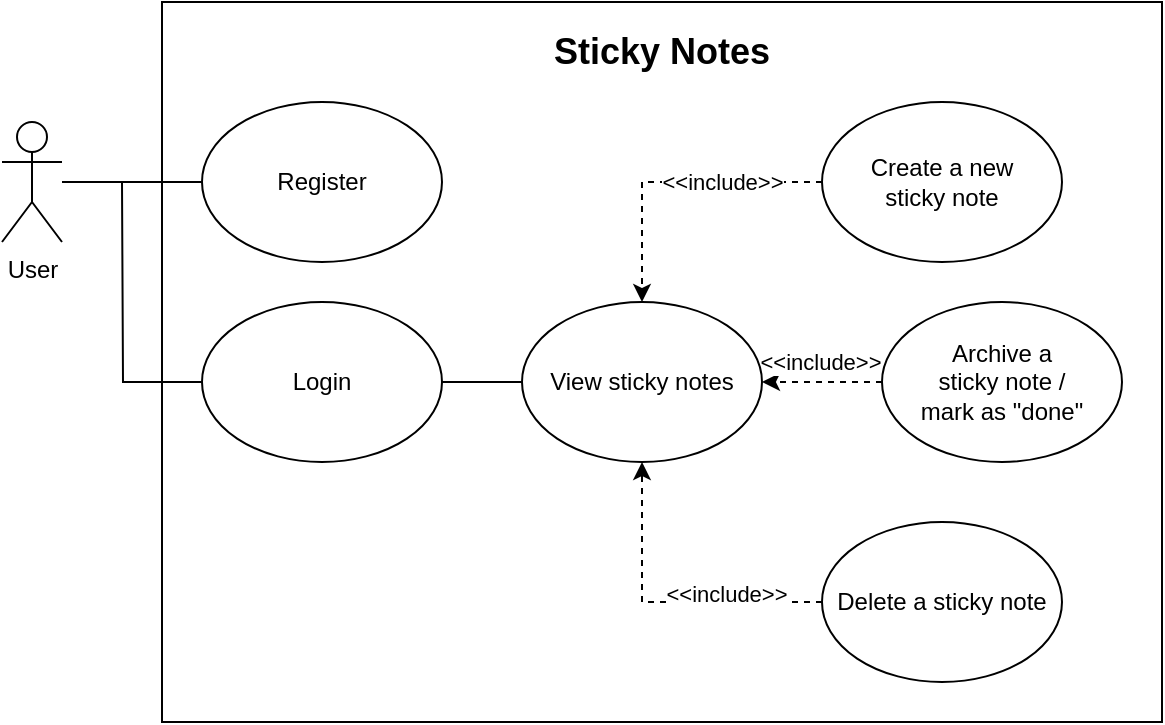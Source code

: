 <mxfile version="24.4.0" type="device">
  <diagram name="Page-1" id="y0fXZsP12we2xpJl7bDv">
    <mxGraphModel dx="867" dy="570" grid="1" gridSize="10" guides="1" tooltips="1" connect="1" arrows="1" fold="1" page="1" pageScale="1" pageWidth="850" pageHeight="1100" math="0" shadow="0">
      <root>
        <mxCell id="0" />
        <mxCell id="1" parent="0" />
        <mxCell id="illKjyLx86xLcSt3p9vl-7" value="" style="rounded=0;whiteSpace=wrap;html=1;" vertex="1" parent="1">
          <mxGeometry x="200" y="60" width="500" height="360" as="geometry" />
        </mxCell>
        <mxCell id="illKjyLx86xLcSt3p9vl-1" value="User" style="shape=umlActor;verticalLabelPosition=bottom;verticalAlign=top;html=1;outlineConnect=0;" vertex="1" parent="1">
          <mxGeometry x="120" y="120" width="30" height="60" as="geometry" />
        </mxCell>
        <mxCell id="illKjyLx86xLcSt3p9vl-15" style="edgeStyle=orthogonalEdgeStyle;rounded=0;orthogonalLoop=1;jettySize=auto;html=1;exitX=0;exitY=0.5;exitDx=0;exitDy=0;dashed=1;" edge="1" parent="1" source="illKjyLx86xLcSt3p9vl-4" target="illKjyLx86xLcSt3p9vl-13">
          <mxGeometry relative="1" as="geometry" />
        </mxCell>
        <mxCell id="illKjyLx86xLcSt3p9vl-18" value="&amp;lt;&amp;lt;include&amp;gt;&amp;gt;" style="edgeLabel;html=1;align=center;verticalAlign=middle;resizable=0;points=[];" vertex="1" connectable="0" parent="illKjyLx86xLcSt3p9vl-15">
          <mxGeometry x="-0.744" y="1" relative="1" as="geometry">
            <mxPoint x="-31" y="-1" as="offset" />
          </mxGeometry>
        </mxCell>
        <mxCell id="illKjyLx86xLcSt3p9vl-4" value="Create a new&lt;div&gt;sticky note&lt;/div&gt;" style="ellipse;whiteSpace=wrap;html=1;" vertex="1" parent="1">
          <mxGeometry x="530" y="110" width="120" height="80" as="geometry" />
        </mxCell>
        <mxCell id="illKjyLx86xLcSt3p9vl-16" style="edgeStyle=orthogonalEdgeStyle;rounded=0;orthogonalLoop=1;jettySize=auto;html=1;exitX=0;exitY=0.5;exitDx=0;exitDy=0;dashed=1;" edge="1" parent="1" source="illKjyLx86xLcSt3p9vl-5" target="illKjyLx86xLcSt3p9vl-13">
          <mxGeometry relative="1" as="geometry" />
        </mxCell>
        <mxCell id="illKjyLx86xLcSt3p9vl-20" value="&amp;lt;&amp;lt;include&amp;gt;&amp;gt;" style="edgeLabel;html=1;align=center;verticalAlign=middle;resizable=0;points=[];" vertex="1" connectable="0" parent="illKjyLx86xLcSt3p9vl-16">
          <mxGeometry x="-0.174" y="-2" relative="1" as="geometry">
            <mxPoint x="-6" y="-8" as="offset" />
          </mxGeometry>
        </mxCell>
        <mxCell id="illKjyLx86xLcSt3p9vl-5" value="Archive a&lt;div&gt;sticky note&amp;nbsp;&lt;span style=&quot;background-color: initial;&quot;&gt;/&lt;/span&gt;&lt;/div&gt;&lt;div&gt;&lt;span style=&quot;background-color: initial;&quot;&gt;mark as &quot;done&quot;&lt;/span&gt;&lt;/div&gt;" style="ellipse;whiteSpace=wrap;html=1;perimeterSpacing=0;" vertex="1" parent="1">
          <mxGeometry x="560" y="210" width="120" height="80" as="geometry" />
        </mxCell>
        <mxCell id="illKjyLx86xLcSt3p9vl-17" style="edgeStyle=orthogonalEdgeStyle;rounded=0;orthogonalLoop=1;jettySize=auto;html=1;exitX=0;exitY=0.5;exitDx=0;exitDy=0;entryX=0.5;entryY=1;entryDx=0;entryDy=0;dashed=1;" edge="1" parent="1" source="illKjyLx86xLcSt3p9vl-6" target="illKjyLx86xLcSt3p9vl-13">
          <mxGeometry relative="1" as="geometry" />
        </mxCell>
        <mxCell id="illKjyLx86xLcSt3p9vl-19" value="&amp;lt;&amp;lt;include&amp;gt;&amp;gt;" style="edgeLabel;html=1;align=center;verticalAlign=middle;resizable=0;points=[];" vertex="1" connectable="0" parent="illKjyLx86xLcSt3p9vl-17">
          <mxGeometry x="-0.399" y="-4" relative="1" as="geometry">
            <mxPoint as="offset" />
          </mxGeometry>
        </mxCell>
        <mxCell id="illKjyLx86xLcSt3p9vl-6" value="Delete a sticky note" style="ellipse;whiteSpace=wrap;html=1;" vertex="1" parent="1">
          <mxGeometry x="530" y="320" width="120" height="80" as="geometry" />
        </mxCell>
        <mxCell id="illKjyLx86xLcSt3p9vl-8" value="Sticky Notes" style="text;html=1;align=center;verticalAlign=middle;whiteSpace=wrap;rounded=0;fontStyle=1;fontSize=18;" vertex="1" parent="1">
          <mxGeometry x="200" y="70" width="500" height="30" as="geometry" />
        </mxCell>
        <mxCell id="illKjyLx86xLcSt3p9vl-11" value="" style="edgeStyle=orthogonalEdgeStyle;rounded=0;orthogonalLoop=1;jettySize=auto;html=1;endArrow=none;endFill=0;" edge="1" parent="1" source="illKjyLx86xLcSt3p9vl-9" target="illKjyLx86xLcSt3p9vl-1">
          <mxGeometry relative="1" as="geometry" />
        </mxCell>
        <mxCell id="illKjyLx86xLcSt3p9vl-9" value="Register" style="ellipse;whiteSpace=wrap;html=1;" vertex="1" parent="1">
          <mxGeometry x="220" y="110" width="120" height="80" as="geometry" />
        </mxCell>
        <mxCell id="illKjyLx86xLcSt3p9vl-12" style="edgeStyle=orthogonalEdgeStyle;rounded=0;orthogonalLoop=1;jettySize=auto;html=1;exitX=0;exitY=0.5;exitDx=0;exitDy=0;endArrow=none;endFill=0;" edge="1" parent="1" source="illKjyLx86xLcSt3p9vl-10">
          <mxGeometry relative="1" as="geometry">
            <mxPoint x="180" y="150" as="targetPoint" />
          </mxGeometry>
        </mxCell>
        <mxCell id="illKjyLx86xLcSt3p9vl-21" style="edgeStyle=orthogonalEdgeStyle;rounded=0;orthogonalLoop=1;jettySize=auto;html=1;exitX=1;exitY=0.5;exitDx=0;exitDy=0;entryX=0;entryY=0.5;entryDx=0;entryDy=0;endArrow=none;endFill=0;" edge="1" parent="1" source="illKjyLx86xLcSt3p9vl-10" target="illKjyLx86xLcSt3p9vl-13">
          <mxGeometry relative="1" as="geometry" />
        </mxCell>
        <mxCell id="illKjyLx86xLcSt3p9vl-10" value="Login" style="ellipse;whiteSpace=wrap;html=1;" vertex="1" parent="1">
          <mxGeometry x="220" y="210" width="120" height="80" as="geometry" />
        </mxCell>
        <mxCell id="illKjyLx86xLcSt3p9vl-13" value="&lt;div&gt;View sticky notes&lt;/div&gt;" style="ellipse;whiteSpace=wrap;html=1;" vertex="1" parent="1">
          <mxGeometry x="380" y="210" width="120" height="80" as="geometry" />
        </mxCell>
      </root>
    </mxGraphModel>
  </diagram>
</mxfile>
